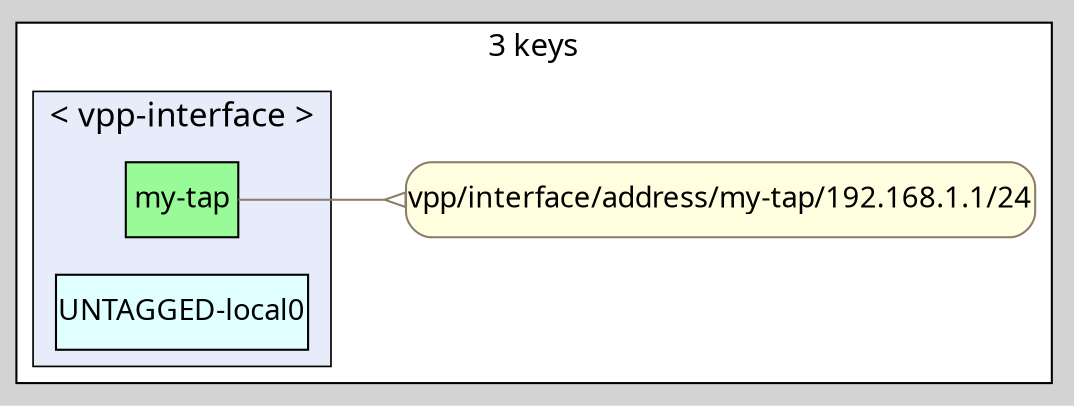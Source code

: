 digraph kvscheduler {
    ranksep=.5
    labelloc="b";
    labeljust="c";
    fontsize="12";
    fontname="Ubuntu";
    rankdir="LR";
    bgcolor="lightgray";
    style="solid";
    penwidth="1";
    pad="0.04";
    nodesep="<no value>";
    ordering="out";

    node [shape="box" style="filled" fontname="Ubuntu" fillcolor="honeydew" penwidth="1.0" margin="0.03,0.0"];
    edge [minlen="1"]

        subgraph "cluster_nodes" {
            label="3 keys";
            bgcolor="white";
            labelloc="t";
            labeljust="c";
            fontsize="15";
            tooltip="";

            "vpp/interface/address/my-tap/192.168.1.1/24" [ pad="0.01" margin="0.01" href="/scheduler/key-timeline?key=vpp/interface/address/my-tap/192.168.1.1/24&amp;time=1549960085333251485" tooltip="[CONFIGURED] vpp/interface/address/my-tap/192.168.1.1/24\n-----\n" fillcolor="LightYellow" color="bisque4" style="rounded,filled" ]

                subgraph "cluster_config/vpp/v2/interfaces/my-tap" {
                    fillcolor="#e6ecfa";
                    label="< vpp-interface >";
                    penwidth="0.8";
                    fontsize="16";
                    style="filled";

                    "config/vpp/v2/interfaces/my-tap" [ margin="0.01" href="/scheduler/key-timeline?key=config/vpp/v2/interfaces/my-tap&amp;time=1549960085333251485" label="my-tap" fillcolor="PaleGreen" tooltip="[CONFIGURED] config/vpp/v2/interfaces/my-tap\n-----\nname: \"my-tap\"\ntype: TAP\nenabled: true\nip_addresses: \"192.168.1.1/24\"\ntap: <\n  version: 1\n>\n" pad="0.01" ]
                        "config/vpp/v2/interfaces/UNTAGGED-local0" [ pad="0.01" margin="0.01" href="/scheduler/key-timeline?key=config/vpp/v2/interfaces/UNTAGGED-local0&amp;time=1549960085333251485" label="UNTAGGED-local0" fillcolor="LightCyan" tooltip="[OBTAINED] config/vpp/v2/interfaces/UNTAGGED-local0\n-----\nname: \"UNTAGGED-local0\"\ntype: SOFTWARE_LOOPBACK\n" ]

                }

        }

    "config/vpp/v2/interfaces/my-tap" -> "vpp/interface/address/my-tap/192.168.1.1/24" [ color="bisque4" arrowhead="invempty" ]


}

